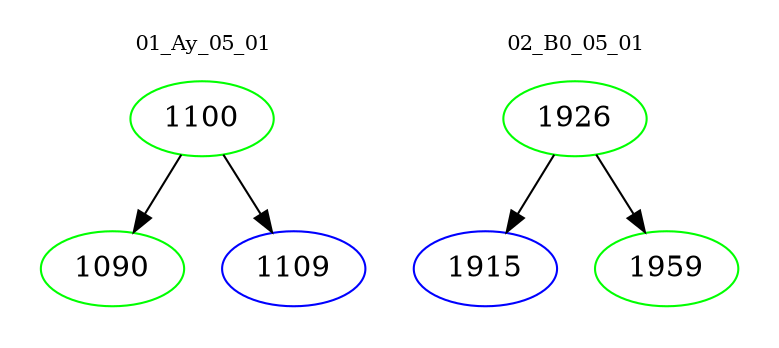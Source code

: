 digraph{
subgraph cluster_0 {
color = white
label = "01_Ay_05_01";
fontsize=10;
T0_1100 [label="1100", color="green"]
T0_1100 -> T0_1090 [color="black"]
T0_1090 [label="1090", color="green"]
T0_1100 -> T0_1109 [color="black"]
T0_1109 [label="1109", color="blue"]
}
subgraph cluster_1 {
color = white
label = "02_B0_05_01";
fontsize=10;
T1_1926 [label="1926", color="green"]
T1_1926 -> T1_1915 [color="black"]
T1_1915 [label="1915", color="blue"]
T1_1926 -> T1_1959 [color="black"]
T1_1959 [label="1959", color="green"]
}
}
